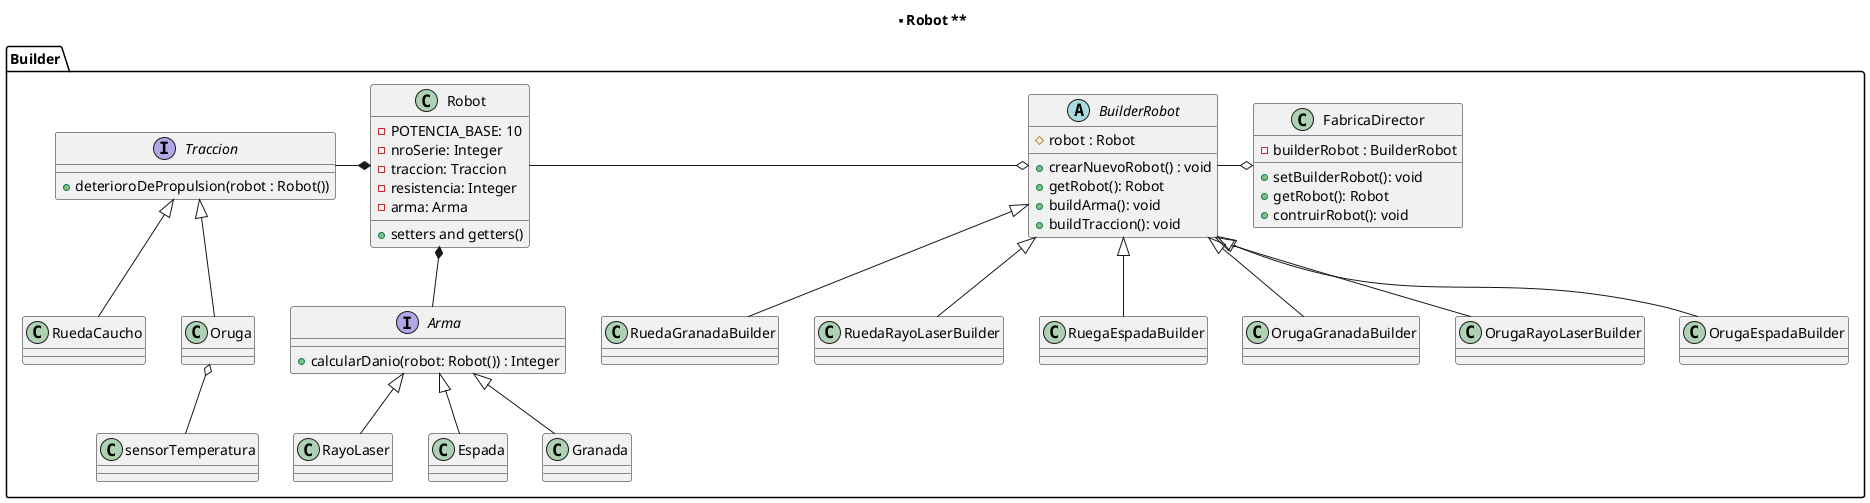 @startuml

title ** Robot **

package Builder {
  class Robot{
     - POTENCIA_BASE: 10
     - nroSerie: Integer 
     - traccion: Traccion
     - resistencia: Integer 
     - arma: Arma

     + setters and getters()
  }
  
  abstract class BuilderRobot{
     # robot : Robot 
     + crearNuevoRobot() : void 
     + getRobot(): Robot
     + buildArma(): void  
     + buildTraccion(): void 
  }

  class FabricaDirector{
    - builderRobot : BuilderRobot
    + setBuilderRobot(): void
    + getRobot(): Robot
    + contruirRobot(): void 
  }

  interface Arma{
     + calcularDanio(robot: Robot()) : Integer
  }
  
  class Granada{}
  class RayoLaser{}
  class Espada{}
  
  interface Traccion{
    + deterioroDePropulsion(robot : Robot())
  }

  class Oruga{}
  class RuedaCaucho{}

  class OrugaGranadaBuilder{}
  class OrugaRayoLaserBuilder{}
  class OrugaEspadaBuilder{}
  class RuedaGranadaBuilder{}
  class RuedaRayoLaserBuilder{}
  class RuegaEspadaBuilder{}

  class sensorTemperatura{}
}
'Relaciones

  Robot -r-o BuilderRobot
  BuilderRobot -r-o FabricaDirector

  Robot *-d- Arma
  Arma <|-- Granada
  Arma <|-- RayoLaser
  Arma <|-- Espada
  
  Robot *-l- Traccion
  Traccion <|-- Oruga
  Traccion <|-- RuedaCaucho 

  BuilderRobot <|-- OrugaGranadaBuilder
  BuilderRobot <|-- OrugaRayoLaserBuilder
  BuilderRobot <|-- OrugaEspadaBuilder
  BuilderRobot <|-- RuedaGranadaBuilder
  BuilderRobot <|-- RuedaRayoLaserBuilder
  BuilderRobot <|-- RuegaEspadaBuilder

  Oruga o-- sensorTemperatura
@enduml